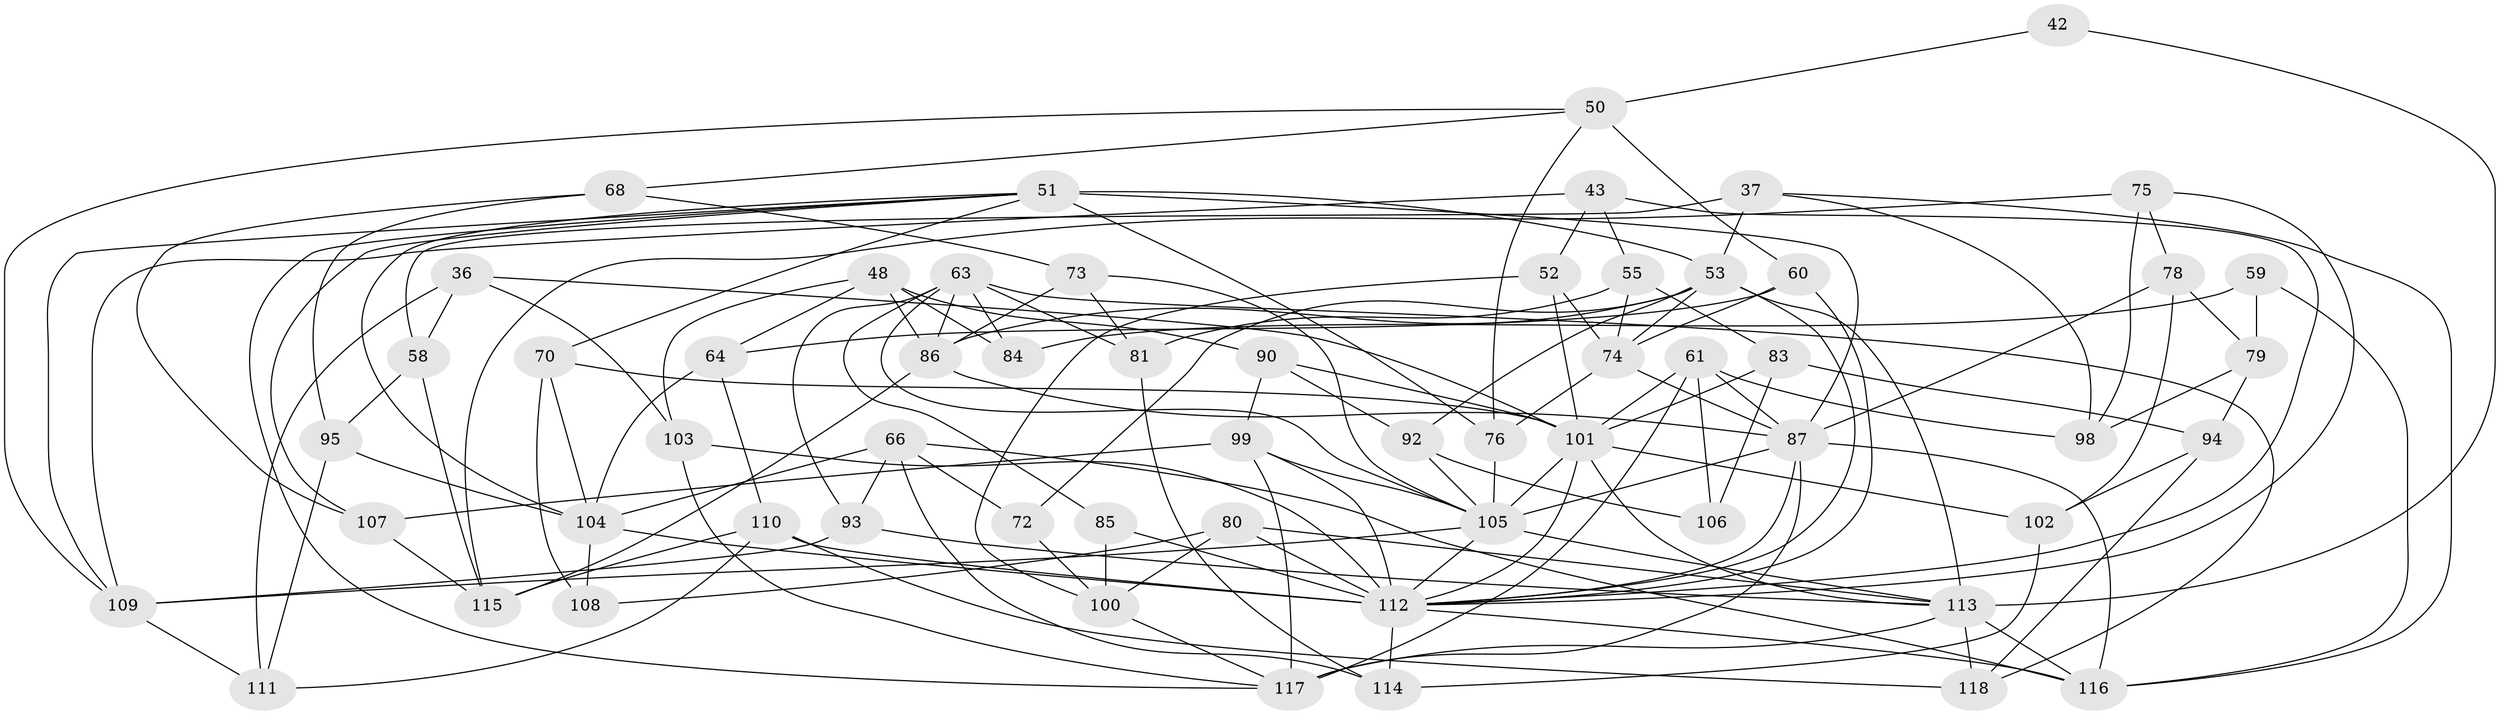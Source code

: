 // original degree distribution, {4: 1.0}
// Generated by graph-tools (version 1.1) at 2025/57/03/09/25 04:57:36]
// undirected, 59 vertices, 147 edges
graph export_dot {
graph [start="1"]
  node [color=gray90,style=filled];
  36;
  37;
  42;
  43;
  48 [super="+30"];
  50 [super="+1"];
  51 [super="+26+41"];
  52;
  53 [super="+28+35"];
  55;
  58;
  59;
  60;
  61 [super="+47"];
  63 [super="+40"];
  64;
  66 [super="+44"];
  68;
  70 [super="+46+56"];
  72;
  73;
  74 [super="+31"];
  75;
  76;
  78;
  79;
  80;
  81;
  83;
  84;
  85;
  86 [super="+82"];
  87 [super="+19+57+77+67"];
  90;
  92 [super="+45"];
  93;
  94;
  95;
  98;
  99 [super="+54"];
  100 [super="+38"];
  101 [super="+16+18"];
  102;
  103;
  104 [super="+3+12+69+88"];
  105 [super="+13+91"];
  106;
  107;
  108;
  109 [super="+29"];
  110 [super="+71"];
  111;
  112 [super="+4+6+9+62+65+89"];
  113 [super="+20+25+97"];
  114;
  115 [super="+22"];
  116 [super="+96"];
  117 [super="+24"];
  118;
  36 -- 103;
  36 -- 111;
  36 -- 58;
  36 -- 101;
  37 -- 58;
  37 -- 98;
  37 -- 53;
  37 -- 116;
  42 -- 50 [weight=2];
  42 -- 113 [weight=2];
  43 -- 52;
  43 -- 55;
  43 -- 112;
  43 -- 109;
  48 -- 84 [weight=2];
  48 -- 103;
  48 -- 90;
  48 -- 64;
  48 -- 86;
  50 -- 109;
  50 -- 68;
  50 -- 60;
  50 -- 76;
  51 -- 76;
  51 -- 109;
  51 -- 87 [weight=4];
  51 -- 117;
  51 -- 104;
  51 -- 107;
  51 -- 70 [weight=2];
  51 -- 53;
  52 -- 74;
  52 -- 100;
  52 -- 101;
  53 -- 86;
  53 -- 112;
  53 -- 72;
  53 -- 113;
  53 -- 92;
  53 -- 74;
  55 -- 83;
  55 -- 81;
  55 -- 74;
  58 -- 95;
  58 -- 115;
  59 -- 84;
  59 -- 79;
  59 -- 116 [weight=2];
  60 -- 64;
  60 -- 112;
  60 -- 74;
  61 -- 117 [weight=2];
  61 -- 98;
  61 -- 101;
  61 -- 106;
  61 -- 87;
  63 -- 118;
  63 -- 105 [weight=2];
  63 -- 81;
  63 -- 84;
  63 -- 85;
  63 -- 93;
  63 -- 86;
  64 -- 110;
  64 -- 104;
  66 -- 114;
  66 -- 72 [weight=2];
  66 -- 104;
  66 -- 93;
  66 -- 116;
  68 -- 95;
  68 -- 73;
  68 -- 107;
  70 -- 104;
  70 -- 101 [weight=3];
  70 -- 108 [weight=2];
  72 -- 100;
  73 -- 86;
  73 -- 81;
  73 -- 105;
  74 -- 76;
  74 -- 87;
  75 -- 78;
  75 -- 98;
  75 -- 115;
  75 -- 112;
  76 -- 105;
  78 -- 79;
  78 -- 102;
  78 -- 87;
  79 -- 94;
  79 -- 98;
  80 -- 108;
  80 -- 100;
  80 -- 112;
  80 -- 113;
  81 -- 114;
  83 -- 94;
  83 -- 106;
  83 -- 101;
  85 -- 100 [weight=2];
  85 -- 112;
  86 -- 87 [weight=2];
  86 -- 115 [weight=2];
  87 -- 112 [weight=4];
  87 -- 117;
  87 -- 116;
  87 -- 105;
  90 -- 99;
  90 -- 92;
  90 -- 101;
  92 -- 106 [weight=2];
  92 -- 105 [weight=2];
  93 -- 113;
  93 -- 109;
  94 -- 118;
  94 -- 102;
  95 -- 111;
  95 -- 104;
  99 -- 112 [weight=2];
  99 -- 107;
  99 -- 105;
  99 -- 117;
  100 -- 117;
  101 -- 102;
  101 -- 112;
  101 -- 113;
  101 -- 105;
  102 -- 114;
  103 -- 112;
  103 -- 117;
  104 -- 112 [weight=6];
  104 -- 108;
  105 -- 109;
  105 -- 112;
  105 -- 113;
  107 -- 115;
  109 -- 111;
  110 -- 111;
  110 -- 112 [weight=2];
  110 -- 118;
  110 -- 115;
  112 -- 114;
  112 -- 116 [weight=2];
  113 -- 118;
  113 -- 116;
  113 -- 117;
}

